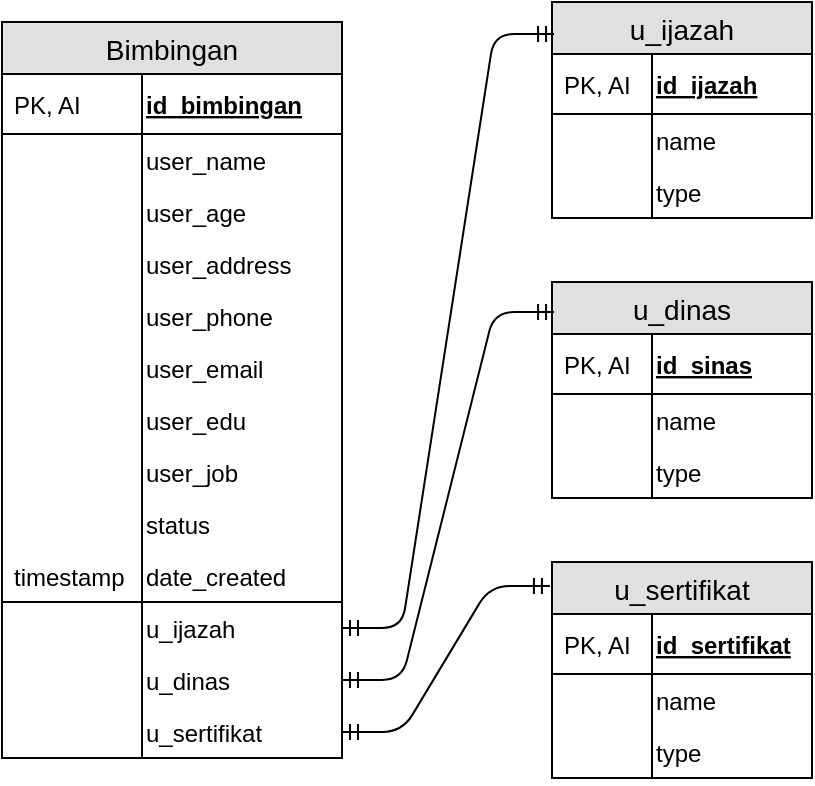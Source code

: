 <mxfile version="12.3.2" type="device" pages="1"><diagram id="wUlyD3yKVkz1rKM_C8-e" name="Page-1"><mxGraphModel dx="868" dy="534" grid="1" gridSize="10" guides="1" tooltips="1" connect="1" arrows="1" fold="1" page="1" pageScale="1" pageWidth="850" pageHeight="1100" math="0" shadow="0"><root><mxCell id="0"/><mxCell id="1" parent="0"/><mxCell id="frMG7h1kgTMf3viE6raG-54" value="Bimbingan" style="swimlane;fontStyle=0;childLayout=stackLayout;horizontal=1;startSize=26;fillColor=#e0e0e0;horizontalStack=0;resizeParent=1;resizeParentMax=0;resizeLast=0;collapsible=1;marginBottom=0;swimlaneFillColor=#ffffff;align=center;fontSize=14;" vertex="1" parent="1"><mxGeometry x="180" y="110" width="170" height="368" as="geometry"/></mxCell><mxCell id="frMG7h1kgTMf3viE6raG-55" value="id_bimbingan" style="shape=partialRectangle;top=0;left=0;right=0;bottom=1;align=left;verticalAlign=middle;fillColor=none;spacingLeft=70;spacingRight=4;overflow=hidden;rotatable=0;points=[[0,0.5],[1,0.5]];portConstraint=eastwest;dropTarget=0;fontStyle=5;fontSize=12;part=1;" vertex="1" parent="frMG7h1kgTMf3viE6raG-54"><mxGeometry y="26" width="170" height="30" as="geometry"/></mxCell><mxCell id="frMG7h1kgTMf3viE6raG-56" value="PK, AI" style="shape=partialRectangle;top=0;left=0;bottom=0;fillColor=none;align=left;verticalAlign=middle;spacingLeft=4;spacingRight=4;overflow=hidden;rotatable=0;points=[];portConstraint=eastwest;part=1;fontSize=12;" vertex="1" connectable="0" parent="frMG7h1kgTMf3viE6raG-55"><mxGeometry width="70" height="30" as="geometry"/></mxCell><mxCell id="frMG7h1kgTMf3viE6raG-57" value="user_name" style="shape=partialRectangle;top=0;left=0;right=0;bottom=0;align=left;verticalAlign=top;fillColor=none;spacingLeft=70;spacingRight=4;overflow=hidden;rotatable=0;points=[[0,0.5],[1,0.5]];portConstraint=eastwest;dropTarget=0;fontSize=12;" vertex="1" parent="frMG7h1kgTMf3viE6raG-54"><mxGeometry y="56" width="170" height="26" as="geometry"/></mxCell><mxCell id="frMG7h1kgTMf3viE6raG-58" value="" style="shape=partialRectangle;top=0;left=0;bottom=0;fillColor=none;align=left;verticalAlign=top;spacingLeft=4;spacingRight=4;overflow=hidden;rotatable=0;points=[];portConstraint=eastwest;part=1;fontSize=12;" vertex="1" connectable="0" parent="frMG7h1kgTMf3viE6raG-57"><mxGeometry width="70" height="26" as="geometry"/></mxCell><mxCell id="frMG7h1kgTMf3viE6raG-59" value="user_age" style="shape=partialRectangle;top=0;left=0;right=0;bottom=0;align=left;verticalAlign=top;fillColor=none;spacingLeft=70;spacingRight=4;overflow=hidden;rotatable=0;points=[[0,0.5],[1,0.5]];portConstraint=eastwest;dropTarget=0;fontSize=12;" vertex="1" parent="frMG7h1kgTMf3viE6raG-54"><mxGeometry y="82" width="170" height="26" as="geometry"/></mxCell><mxCell id="frMG7h1kgTMf3viE6raG-60" value="" style="shape=partialRectangle;top=0;left=0;bottom=0;fillColor=none;align=left;verticalAlign=top;spacingLeft=4;spacingRight=4;overflow=hidden;rotatable=0;points=[];portConstraint=eastwest;part=1;fontSize=12;" vertex="1" connectable="0" parent="frMG7h1kgTMf3viE6raG-59"><mxGeometry width="70" height="26" as="geometry"/></mxCell><mxCell id="frMG7h1kgTMf3viE6raG-61" value="user_address" style="shape=partialRectangle;top=0;left=0;right=0;bottom=0;align=left;verticalAlign=top;fillColor=none;spacingLeft=70;spacingRight=4;overflow=hidden;rotatable=0;points=[[0,0.5],[1,0.5]];portConstraint=eastwest;dropTarget=0;fontSize=12;" vertex="1" parent="frMG7h1kgTMf3viE6raG-54"><mxGeometry y="108" width="170" height="26" as="geometry"/></mxCell><mxCell id="frMG7h1kgTMf3viE6raG-62" value="" style="shape=partialRectangle;top=0;left=0;bottom=0;fillColor=none;align=left;verticalAlign=top;spacingLeft=4;spacingRight=4;overflow=hidden;rotatable=0;points=[];portConstraint=eastwest;part=1;fontSize=12;" vertex="1" connectable="0" parent="frMG7h1kgTMf3viE6raG-61"><mxGeometry width="70" height="26" as="geometry"/></mxCell><mxCell id="frMG7h1kgTMf3viE6raG-63" value="user_phone" style="shape=partialRectangle;top=0;left=0;right=0;bottom=0;align=left;verticalAlign=top;fillColor=none;spacingLeft=70;spacingRight=4;overflow=hidden;rotatable=0;points=[[0,0.5],[1,0.5]];portConstraint=eastwest;dropTarget=0;fontSize=12;" vertex="1" parent="frMG7h1kgTMf3viE6raG-54"><mxGeometry y="134" width="170" height="26" as="geometry"/></mxCell><mxCell id="frMG7h1kgTMf3viE6raG-64" value="" style="shape=partialRectangle;top=0;left=0;bottom=0;fillColor=none;align=left;verticalAlign=top;spacingLeft=4;spacingRight=4;overflow=hidden;rotatable=0;points=[];portConstraint=eastwest;part=1;fontSize=12;" vertex="1" connectable="0" parent="frMG7h1kgTMf3viE6raG-63"><mxGeometry width="70" height="26" as="geometry"/></mxCell><mxCell id="frMG7h1kgTMf3viE6raG-65" value="user_email" style="shape=partialRectangle;top=0;left=0;right=0;bottom=0;align=left;verticalAlign=top;fillColor=none;spacingLeft=70;spacingRight=4;overflow=hidden;rotatable=0;points=[[0,0.5],[1,0.5]];portConstraint=eastwest;dropTarget=0;fontSize=12;" vertex="1" parent="frMG7h1kgTMf3viE6raG-54"><mxGeometry y="160" width="170" height="26" as="geometry"/></mxCell><mxCell id="frMG7h1kgTMf3viE6raG-66" value="" style="shape=partialRectangle;top=0;left=0;bottom=0;fillColor=none;align=left;verticalAlign=top;spacingLeft=4;spacingRight=4;overflow=hidden;rotatable=0;points=[];portConstraint=eastwest;part=1;fontSize=12;" vertex="1" connectable="0" parent="frMG7h1kgTMf3viE6raG-65"><mxGeometry width="70" height="26" as="geometry"/></mxCell><mxCell id="frMG7h1kgTMf3viE6raG-67" value="user_edu" style="shape=partialRectangle;top=0;left=0;right=0;bottom=0;align=left;verticalAlign=top;fillColor=none;spacingLeft=70;spacingRight=4;overflow=hidden;rotatable=0;points=[[0,0.5],[1,0.5]];portConstraint=eastwest;dropTarget=0;fontSize=12;" vertex="1" parent="frMG7h1kgTMf3viE6raG-54"><mxGeometry y="186" width="170" height="26" as="geometry"/></mxCell><mxCell id="frMG7h1kgTMf3viE6raG-68" value="" style="shape=partialRectangle;top=0;left=0;bottom=0;fillColor=none;align=left;verticalAlign=top;spacingLeft=4;spacingRight=4;overflow=hidden;rotatable=0;points=[];portConstraint=eastwest;part=1;fontSize=12;" vertex="1" connectable="0" parent="frMG7h1kgTMf3viE6raG-67"><mxGeometry width="70" height="26" as="geometry"/></mxCell><mxCell id="frMG7h1kgTMf3viE6raG-109" value="user_job" style="shape=partialRectangle;top=0;left=0;right=0;bottom=0;align=left;verticalAlign=top;fillColor=none;spacingLeft=70;spacingRight=4;overflow=hidden;rotatable=0;points=[[0,0.5],[1,0.5]];portConstraint=eastwest;dropTarget=0;fontSize=12;" vertex="1" parent="frMG7h1kgTMf3viE6raG-54"><mxGeometry y="212" width="170" height="26" as="geometry"/></mxCell><mxCell id="frMG7h1kgTMf3viE6raG-110" value="" style="shape=partialRectangle;top=0;left=0;bottom=0;fillColor=none;align=left;verticalAlign=top;spacingLeft=4;spacingRight=4;overflow=hidden;rotatable=0;points=[];portConstraint=eastwest;part=1;fontSize=12;" vertex="1" connectable="0" parent="frMG7h1kgTMf3viE6raG-109"><mxGeometry width="70" height="26" as="geometry"/></mxCell><mxCell id="frMG7h1kgTMf3viE6raG-111" value="status" style="shape=partialRectangle;top=0;left=0;right=0;bottom=0;align=left;verticalAlign=top;fillColor=none;spacingLeft=70;spacingRight=4;overflow=hidden;rotatable=0;points=[[0,0.5],[1,0.5]];portConstraint=eastwest;dropTarget=0;fontSize=12;" vertex="1" parent="frMG7h1kgTMf3viE6raG-54"><mxGeometry y="238" width="170" height="26" as="geometry"/></mxCell><mxCell id="frMG7h1kgTMf3viE6raG-112" value="" style="shape=partialRectangle;top=0;left=0;bottom=0;fillColor=none;align=left;verticalAlign=top;spacingLeft=4;spacingRight=4;overflow=hidden;rotatable=0;points=[];portConstraint=eastwest;part=1;fontSize=12;" vertex="1" connectable="0" parent="frMG7h1kgTMf3viE6raG-111"><mxGeometry width="70" height="26" as="geometry"/></mxCell><mxCell id="frMG7h1kgTMf3viE6raG-113" value="date_created" style="shape=partialRectangle;top=0;left=0;right=0;bottom=0;align=left;verticalAlign=top;fillColor=none;spacingLeft=70;spacingRight=4;overflow=hidden;rotatable=0;points=[[0,0.5],[1,0.5]];portConstraint=eastwest;dropTarget=0;fontSize=12;" vertex="1" parent="frMG7h1kgTMf3viE6raG-54"><mxGeometry y="264" width="170" height="26" as="geometry"/></mxCell><mxCell id="frMG7h1kgTMf3viE6raG-114" value="timestamp" style="shape=partialRectangle;top=0;left=0;bottom=0;fillColor=none;align=left;verticalAlign=top;spacingLeft=4;spacingRight=4;overflow=hidden;rotatable=0;points=[];portConstraint=eastwest;part=1;fontSize=12;" vertex="1" connectable="0" parent="frMG7h1kgTMf3viE6raG-113"><mxGeometry width="70" height="26" as="geometry"/></mxCell><mxCell id="frMG7h1kgTMf3viE6raG-69" value="u_ijazah" style="shape=partialRectangle;top=1;left=0;right=0;bottom=0;align=left;verticalAlign=middle;fillColor=none;spacingLeft=70;spacingRight=4;overflow=hidden;rotatable=0;points=[[0,0.5],[1,0.5]];portConstraint=eastwest;dropTarget=0;fontSize=12;part=0;" vertex="1" parent="frMG7h1kgTMf3viE6raG-54"><mxGeometry y="290" width="170" height="26" as="geometry"/></mxCell><mxCell id="frMG7h1kgTMf3viE6raG-70" value="" style="shape=partialRectangle;top=0;left=0;bottom=0;fillColor=none;align=left;verticalAlign=top;spacingLeft=4;spacingRight=4;overflow=hidden;rotatable=0;points=[];portConstraint=eastwest;part=1;fontSize=12;" vertex="1" connectable="0" parent="frMG7h1kgTMf3viE6raG-69"><mxGeometry width="70" height="26" as="geometry"/></mxCell><mxCell id="frMG7h1kgTMf3viE6raG-105" value="u_dinas" style="shape=partialRectangle;top=0;left=0;right=0;bottom=0;align=left;verticalAlign=middle;fillColor=none;spacingLeft=70;spacingRight=4;overflow=hidden;rotatable=0;points=[[0,0.5],[1,0.5]];portConstraint=eastwest;dropTarget=0;fontSize=12;part=0;" vertex="1" parent="frMG7h1kgTMf3viE6raG-54"><mxGeometry y="316" width="170" height="26" as="geometry"/></mxCell><mxCell id="frMG7h1kgTMf3viE6raG-106" value="" style="shape=partialRectangle;top=0;left=0;bottom=0;fillColor=none;align=left;verticalAlign=top;spacingLeft=4;spacingRight=4;overflow=hidden;rotatable=0;points=[];portConstraint=eastwest;part=1;fontSize=12;" vertex="1" connectable="0" parent="frMG7h1kgTMf3viE6raG-105"><mxGeometry width="70" height="26" as="geometry"/></mxCell><mxCell id="frMG7h1kgTMf3viE6raG-107" value="u_sertifikat" style="shape=partialRectangle;top=0;left=0;right=0;bottom=0;align=left;verticalAlign=middle;fillColor=none;spacingLeft=70;spacingRight=4;overflow=hidden;rotatable=0;points=[[0,0.5],[1,0.5]];portConstraint=eastwest;dropTarget=0;fontSize=12;part=0;" vertex="1" parent="frMG7h1kgTMf3viE6raG-54"><mxGeometry y="342" width="170" height="26" as="geometry"/></mxCell><mxCell id="frMG7h1kgTMf3viE6raG-108" value="" style="shape=partialRectangle;top=0;left=0;bottom=0;fillColor=none;align=left;verticalAlign=top;spacingLeft=4;spacingRight=4;overflow=hidden;rotatable=0;points=[];portConstraint=eastwest;part=1;fontSize=12;" vertex="1" connectable="0" parent="frMG7h1kgTMf3viE6raG-107"><mxGeometry width="70" height="26" as="geometry"/></mxCell><mxCell id="frMG7h1kgTMf3viE6raG-115" value="u_ijazah" style="swimlane;fontStyle=0;childLayout=stackLayout;horizontal=1;startSize=26;fillColor=#e0e0e0;horizontalStack=0;resizeParent=1;resizeParentMax=0;resizeLast=0;collapsible=1;marginBottom=0;swimlaneFillColor=#ffffff;align=center;fontSize=14;html=0;" vertex="1" parent="1"><mxGeometry x="455" y="100" width="130" height="108" as="geometry"/></mxCell><mxCell id="frMG7h1kgTMf3viE6raG-116" value="id_ijazah" style="shape=partialRectangle;top=0;left=0;right=0;bottom=1;align=left;verticalAlign=middle;fillColor=none;spacingLeft=50;spacingRight=4;overflow=hidden;rotatable=0;points=[[0,0.5],[1,0.5]];portConstraint=eastwest;dropTarget=0;fontStyle=5;fontSize=12;" vertex="1" parent="frMG7h1kgTMf3viE6raG-115"><mxGeometry y="26" width="130" height="30" as="geometry"/></mxCell><mxCell id="frMG7h1kgTMf3viE6raG-117" value="PK, AI" style="shape=partialRectangle;top=0;left=0;bottom=0;fillColor=none;align=left;verticalAlign=middle;spacingLeft=4;spacingRight=4;overflow=hidden;rotatable=0;points=[];portConstraint=eastwest;part=1;fontSize=12;" vertex="1" connectable="0" parent="frMG7h1kgTMf3viE6raG-116"><mxGeometry width="50" height="30" as="geometry"/></mxCell><mxCell id="frMG7h1kgTMf3viE6raG-118" value="name" style="shape=partialRectangle;top=0;left=0;right=0;bottom=0;align=left;verticalAlign=top;fillColor=none;spacingLeft=50;spacingRight=4;overflow=hidden;rotatable=0;points=[[0,0.5],[1,0.5]];portConstraint=eastwest;dropTarget=0;fontSize=12;" vertex="1" parent="frMG7h1kgTMf3viE6raG-115"><mxGeometry y="56" width="130" height="26" as="geometry"/></mxCell><mxCell id="frMG7h1kgTMf3viE6raG-119" value="" style="shape=partialRectangle;top=0;left=0;bottom=0;fillColor=none;align=left;verticalAlign=top;spacingLeft=4;spacingRight=4;overflow=hidden;rotatable=0;points=[];portConstraint=eastwest;part=1;fontSize=12;" vertex="1" connectable="0" parent="frMG7h1kgTMf3viE6raG-118"><mxGeometry width="50" height="26" as="geometry"/></mxCell><mxCell id="frMG7h1kgTMf3viE6raG-120" value="type" style="shape=partialRectangle;top=0;left=0;right=0;bottom=0;align=left;verticalAlign=top;fillColor=none;spacingLeft=50;spacingRight=4;overflow=hidden;rotatable=0;points=[[0,0.5],[1,0.5]];portConstraint=eastwest;dropTarget=0;fontSize=12;" vertex="1" parent="frMG7h1kgTMf3viE6raG-115"><mxGeometry y="82" width="130" height="26" as="geometry"/></mxCell><mxCell id="frMG7h1kgTMf3viE6raG-121" value="" style="shape=partialRectangle;top=0;left=0;bottom=0;fillColor=none;align=left;verticalAlign=top;spacingLeft=4;spacingRight=4;overflow=hidden;rotatable=0;points=[];portConstraint=eastwest;part=1;fontSize=12;" vertex="1" connectable="0" parent="frMG7h1kgTMf3viE6raG-120"><mxGeometry width="50" height="26" as="geometry"/></mxCell><mxCell id="frMG7h1kgTMf3viE6raG-126" value="u_dinas" style="swimlane;fontStyle=0;childLayout=stackLayout;horizontal=1;startSize=26;fillColor=#e0e0e0;horizontalStack=0;resizeParent=1;resizeParentMax=0;resizeLast=0;collapsible=1;marginBottom=0;swimlaneFillColor=#ffffff;align=center;fontSize=14;html=0;" vertex="1" parent="1"><mxGeometry x="455" y="240" width="130" height="108" as="geometry"/></mxCell><mxCell id="frMG7h1kgTMf3viE6raG-127" value="id_sinas" style="shape=partialRectangle;top=0;left=0;right=0;bottom=1;align=left;verticalAlign=middle;fillColor=none;spacingLeft=50;spacingRight=4;overflow=hidden;rotatable=0;points=[[0,0.5],[1,0.5]];portConstraint=eastwest;dropTarget=0;fontStyle=5;fontSize=12;" vertex="1" parent="frMG7h1kgTMf3viE6raG-126"><mxGeometry y="26" width="130" height="30" as="geometry"/></mxCell><mxCell id="frMG7h1kgTMf3viE6raG-128" value="PK, AI" style="shape=partialRectangle;top=0;left=0;bottom=0;fillColor=none;align=left;verticalAlign=middle;spacingLeft=4;spacingRight=4;overflow=hidden;rotatable=0;points=[];portConstraint=eastwest;part=1;fontSize=12;" vertex="1" connectable="0" parent="frMG7h1kgTMf3viE6raG-127"><mxGeometry width="50" height="30" as="geometry"/></mxCell><mxCell id="frMG7h1kgTMf3viE6raG-129" value="name" style="shape=partialRectangle;top=0;left=0;right=0;bottom=0;align=left;verticalAlign=top;fillColor=none;spacingLeft=50;spacingRight=4;overflow=hidden;rotatable=0;points=[[0,0.5],[1,0.5]];portConstraint=eastwest;dropTarget=0;fontSize=12;" vertex="1" parent="frMG7h1kgTMf3viE6raG-126"><mxGeometry y="56" width="130" height="26" as="geometry"/></mxCell><mxCell id="frMG7h1kgTMf3viE6raG-130" value="" style="shape=partialRectangle;top=0;left=0;bottom=0;fillColor=none;align=left;verticalAlign=top;spacingLeft=4;spacingRight=4;overflow=hidden;rotatable=0;points=[];portConstraint=eastwest;part=1;fontSize=12;" vertex="1" connectable="0" parent="frMG7h1kgTMf3viE6raG-129"><mxGeometry width="50" height="26" as="geometry"/></mxCell><mxCell id="frMG7h1kgTMf3viE6raG-131" value="type" style="shape=partialRectangle;top=0;left=0;right=0;bottom=0;align=left;verticalAlign=top;fillColor=none;spacingLeft=50;spacingRight=4;overflow=hidden;rotatable=0;points=[[0,0.5],[1,0.5]];portConstraint=eastwest;dropTarget=0;fontSize=12;" vertex="1" parent="frMG7h1kgTMf3viE6raG-126"><mxGeometry y="82" width="130" height="26" as="geometry"/></mxCell><mxCell id="frMG7h1kgTMf3viE6raG-132" value="" style="shape=partialRectangle;top=0;left=0;bottom=0;fillColor=none;align=left;verticalAlign=top;spacingLeft=4;spacingRight=4;overflow=hidden;rotatable=0;points=[];portConstraint=eastwest;part=1;fontSize=12;" vertex="1" connectable="0" parent="frMG7h1kgTMf3viE6raG-131"><mxGeometry width="50" height="26" as="geometry"/></mxCell><mxCell id="frMG7h1kgTMf3viE6raG-133" value="u_sertifikat" style="swimlane;fontStyle=0;childLayout=stackLayout;horizontal=1;startSize=26;fillColor=#e0e0e0;horizontalStack=0;resizeParent=1;resizeParentMax=0;resizeLast=0;collapsible=1;marginBottom=0;swimlaneFillColor=#ffffff;align=center;fontSize=14;html=0;" vertex="1" parent="1"><mxGeometry x="455" y="380" width="130" height="108" as="geometry"/></mxCell><mxCell id="frMG7h1kgTMf3viE6raG-134" value="id_sertifikat" style="shape=partialRectangle;top=0;left=0;right=0;bottom=1;align=left;verticalAlign=middle;fillColor=none;spacingLeft=50;spacingRight=4;overflow=hidden;rotatable=0;points=[[0,0.5],[1,0.5]];portConstraint=eastwest;dropTarget=0;fontStyle=5;fontSize=12;" vertex="1" parent="frMG7h1kgTMf3viE6raG-133"><mxGeometry y="26" width="130" height="30" as="geometry"/></mxCell><mxCell id="frMG7h1kgTMf3viE6raG-135" value="PK, AI" style="shape=partialRectangle;top=0;left=0;bottom=0;fillColor=none;align=left;verticalAlign=middle;spacingLeft=4;spacingRight=4;overflow=hidden;rotatable=0;points=[];portConstraint=eastwest;part=1;fontSize=12;" vertex="1" connectable="0" parent="frMG7h1kgTMf3viE6raG-134"><mxGeometry width="50" height="30" as="geometry"/></mxCell><mxCell id="frMG7h1kgTMf3viE6raG-136" value="name" style="shape=partialRectangle;top=0;left=0;right=0;bottom=0;align=left;verticalAlign=top;fillColor=none;spacingLeft=50;spacingRight=4;overflow=hidden;rotatable=0;points=[[0,0.5],[1,0.5]];portConstraint=eastwest;dropTarget=0;fontSize=12;" vertex="1" parent="frMG7h1kgTMf3viE6raG-133"><mxGeometry y="56" width="130" height="26" as="geometry"/></mxCell><mxCell id="frMG7h1kgTMf3viE6raG-137" value="" style="shape=partialRectangle;top=0;left=0;bottom=0;fillColor=none;align=left;verticalAlign=top;spacingLeft=4;spacingRight=4;overflow=hidden;rotatable=0;points=[];portConstraint=eastwest;part=1;fontSize=12;" vertex="1" connectable="0" parent="frMG7h1kgTMf3viE6raG-136"><mxGeometry width="50" height="26" as="geometry"/></mxCell><mxCell id="frMG7h1kgTMf3viE6raG-138" value="type" style="shape=partialRectangle;top=0;left=0;right=0;bottom=0;align=left;verticalAlign=top;fillColor=none;spacingLeft=50;spacingRight=4;overflow=hidden;rotatable=0;points=[[0,0.5],[1,0.5]];portConstraint=eastwest;dropTarget=0;fontSize=12;" vertex="1" parent="frMG7h1kgTMf3viE6raG-133"><mxGeometry y="82" width="130" height="26" as="geometry"/></mxCell><mxCell id="frMG7h1kgTMf3viE6raG-139" value="" style="shape=partialRectangle;top=0;left=0;bottom=0;fillColor=none;align=left;verticalAlign=top;spacingLeft=4;spacingRight=4;overflow=hidden;rotatable=0;points=[];portConstraint=eastwest;part=1;fontSize=12;" vertex="1" connectable="0" parent="frMG7h1kgTMf3viE6raG-138"><mxGeometry width="50" height="26" as="geometry"/></mxCell><mxCell id="frMG7h1kgTMf3viE6raG-141" value="" style="edgeStyle=entityRelationEdgeStyle;fontSize=12;html=1;endArrow=ERmandOne;startArrow=ERmandOne;exitX=1;exitY=0.5;exitDx=0;exitDy=0;entryX=0.008;entryY=0.148;entryDx=0;entryDy=0;entryPerimeter=0;" edge="1" parent="1" source="frMG7h1kgTMf3viE6raG-69" target="frMG7h1kgTMf3viE6raG-115"><mxGeometry width="100" height="100" relative="1" as="geometry"><mxPoint x="290" y="500" as="sourcePoint"/><mxPoint x="390" y="400" as="targetPoint"/></mxGeometry></mxCell><mxCell id="frMG7h1kgTMf3viE6raG-142" value="" style="edgeStyle=entityRelationEdgeStyle;fontSize=12;html=1;endArrow=ERmandOne;startArrow=ERmandOne;exitX=1;exitY=0.5;exitDx=0;exitDy=0;entryX=0.008;entryY=0.139;entryDx=0;entryDy=0;entryPerimeter=0;" edge="1" parent="1" source="frMG7h1kgTMf3viE6raG-105" target="frMG7h1kgTMf3viE6raG-126"><mxGeometry width="100" height="100" relative="1" as="geometry"><mxPoint x="570" y="400" as="sourcePoint"/><mxPoint x="670" y="300" as="targetPoint"/></mxGeometry></mxCell><mxCell id="frMG7h1kgTMf3viE6raG-143" value="" style="edgeStyle=entityRelationEdgeStyle;fontSize=12;html=1;endArrow=ERmandOne;startArrow=ERmandOne;exitX=1;exitY=0.5;exitDx=0;exitDy=0;entryX=-0.008;entryY=0.111;entryDx=0;entryDy=0;entryPerimeter=0;" edge="1" parent="1" source="frMG7h1kgTMf3viE6raG-107" target="frMG7h1kgTMf3viE6raG-133"><mxGeometry width="100" height="100" relative="1" as="geometry"><mxPoint x="240" y="640" as="sourcePoint"/><mxPoint x="340" y="540" as="targetPoint"/></mxGeometry></mxCell></root></mxGraphModel></diagram></mxfile>